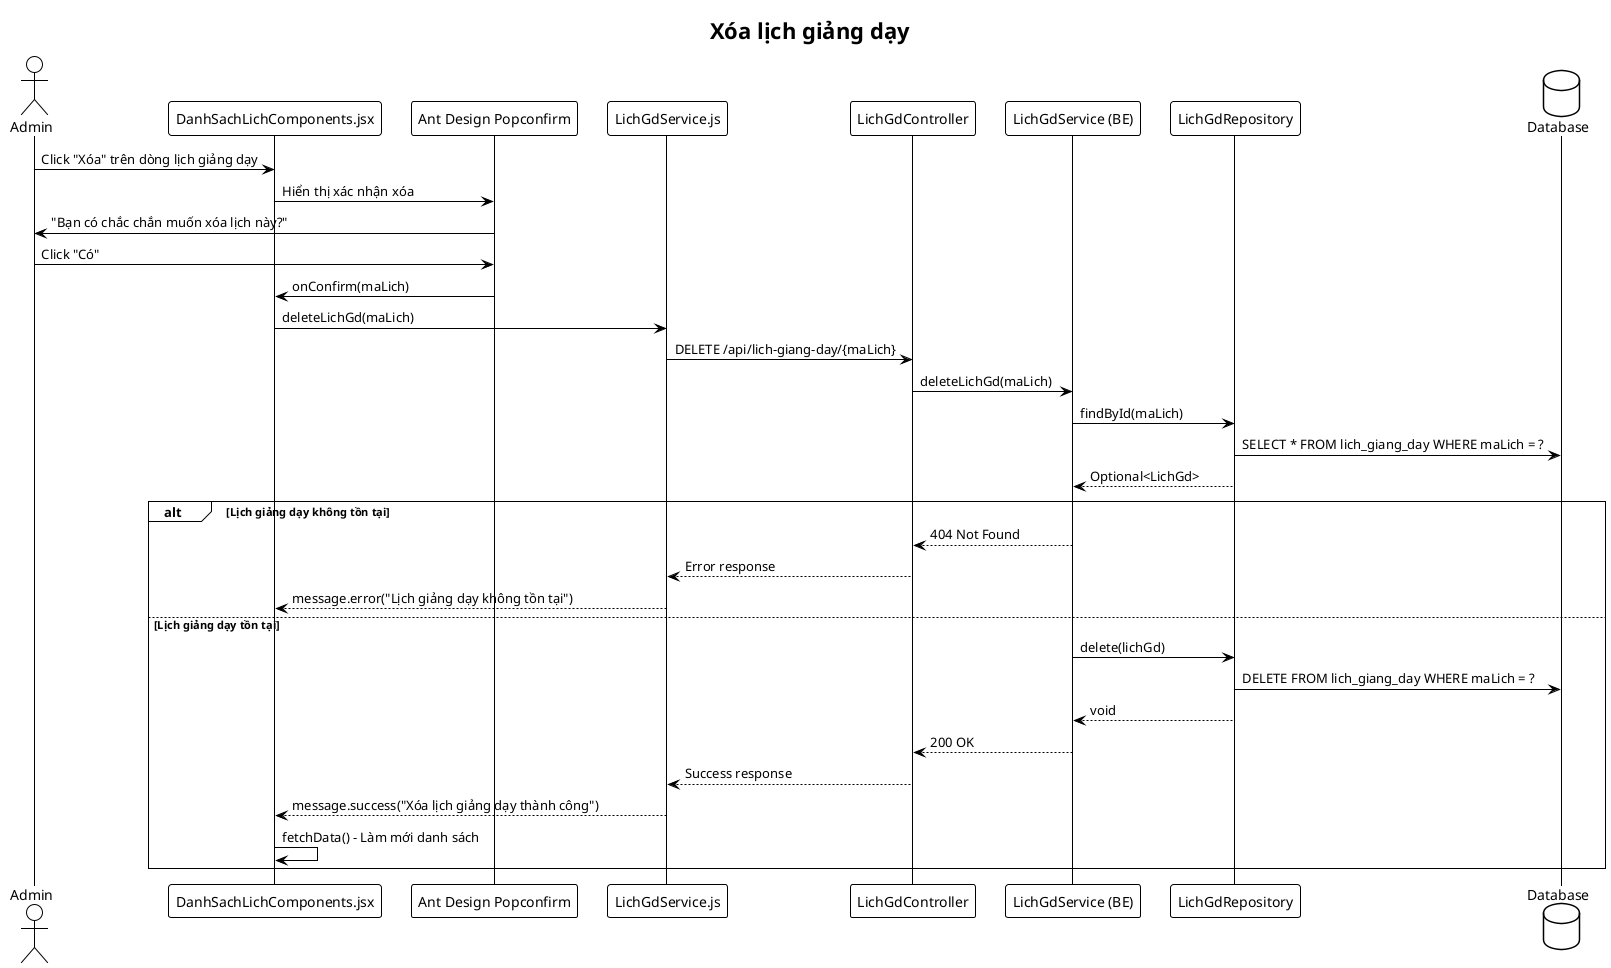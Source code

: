 @startuml
!theme plain
title Xóa lịch giảng dạy

actor "Admin" as admin
participant "DanhSachLichComponents.jsx" as component
participant "Ant Design Popconfirm" as popconfirm
participant "LichGdService.js" as lichGdService
participant "LichGdController" as controller
participant "LichGdService (BE)" as service
participant "LichGdRepository" as repository
database "Database" as db

admin -> component: Click "Xóa" trên dòng lịch giảng dạy
component -> popconfirm: Hiển thị xác nhận xóa
popconfirm -> admin: "Bạn có chắc chắn muốn xóa lịch này?"
admin -> popconfirm: Click "Có"
popconfirm -> component: onConfirm(maLich)
component -> lichGdService: deleteLichGd(maLich)
lichGdService -> controller: DELETE /api/lich-giang-day/{maLich}
controller -> service: deleteLichGd(maLich)
service -> repository: findById(maLich)
repository -> db: SELECT * FROM lich_giang_day WHERE maLich = ?
repository --> service: Optional<LichGd>
alt Lịch giảng dạy không tồn tại
    service --> controller: 404 Not Found
    controller --> lichGdService: Error response
    lichGdService --> component: message.error("Lịch giảng dạy không tồn tại")
else Lịch giảng dạy tồn tại
    service -> repository: delete(lichGd)
    repository -> db: DELETE FROM lich_giang_day WHERE maLich = ?
    repository --> service: void
    service --> controller: 200 OK
    controller --> lichGdService: Success response
    lichGdService --> component: message.success("Xóa lịch giảng dạy thành công")
    component -> component: fetchData() - Làm mới danh sách
end
@enduml 